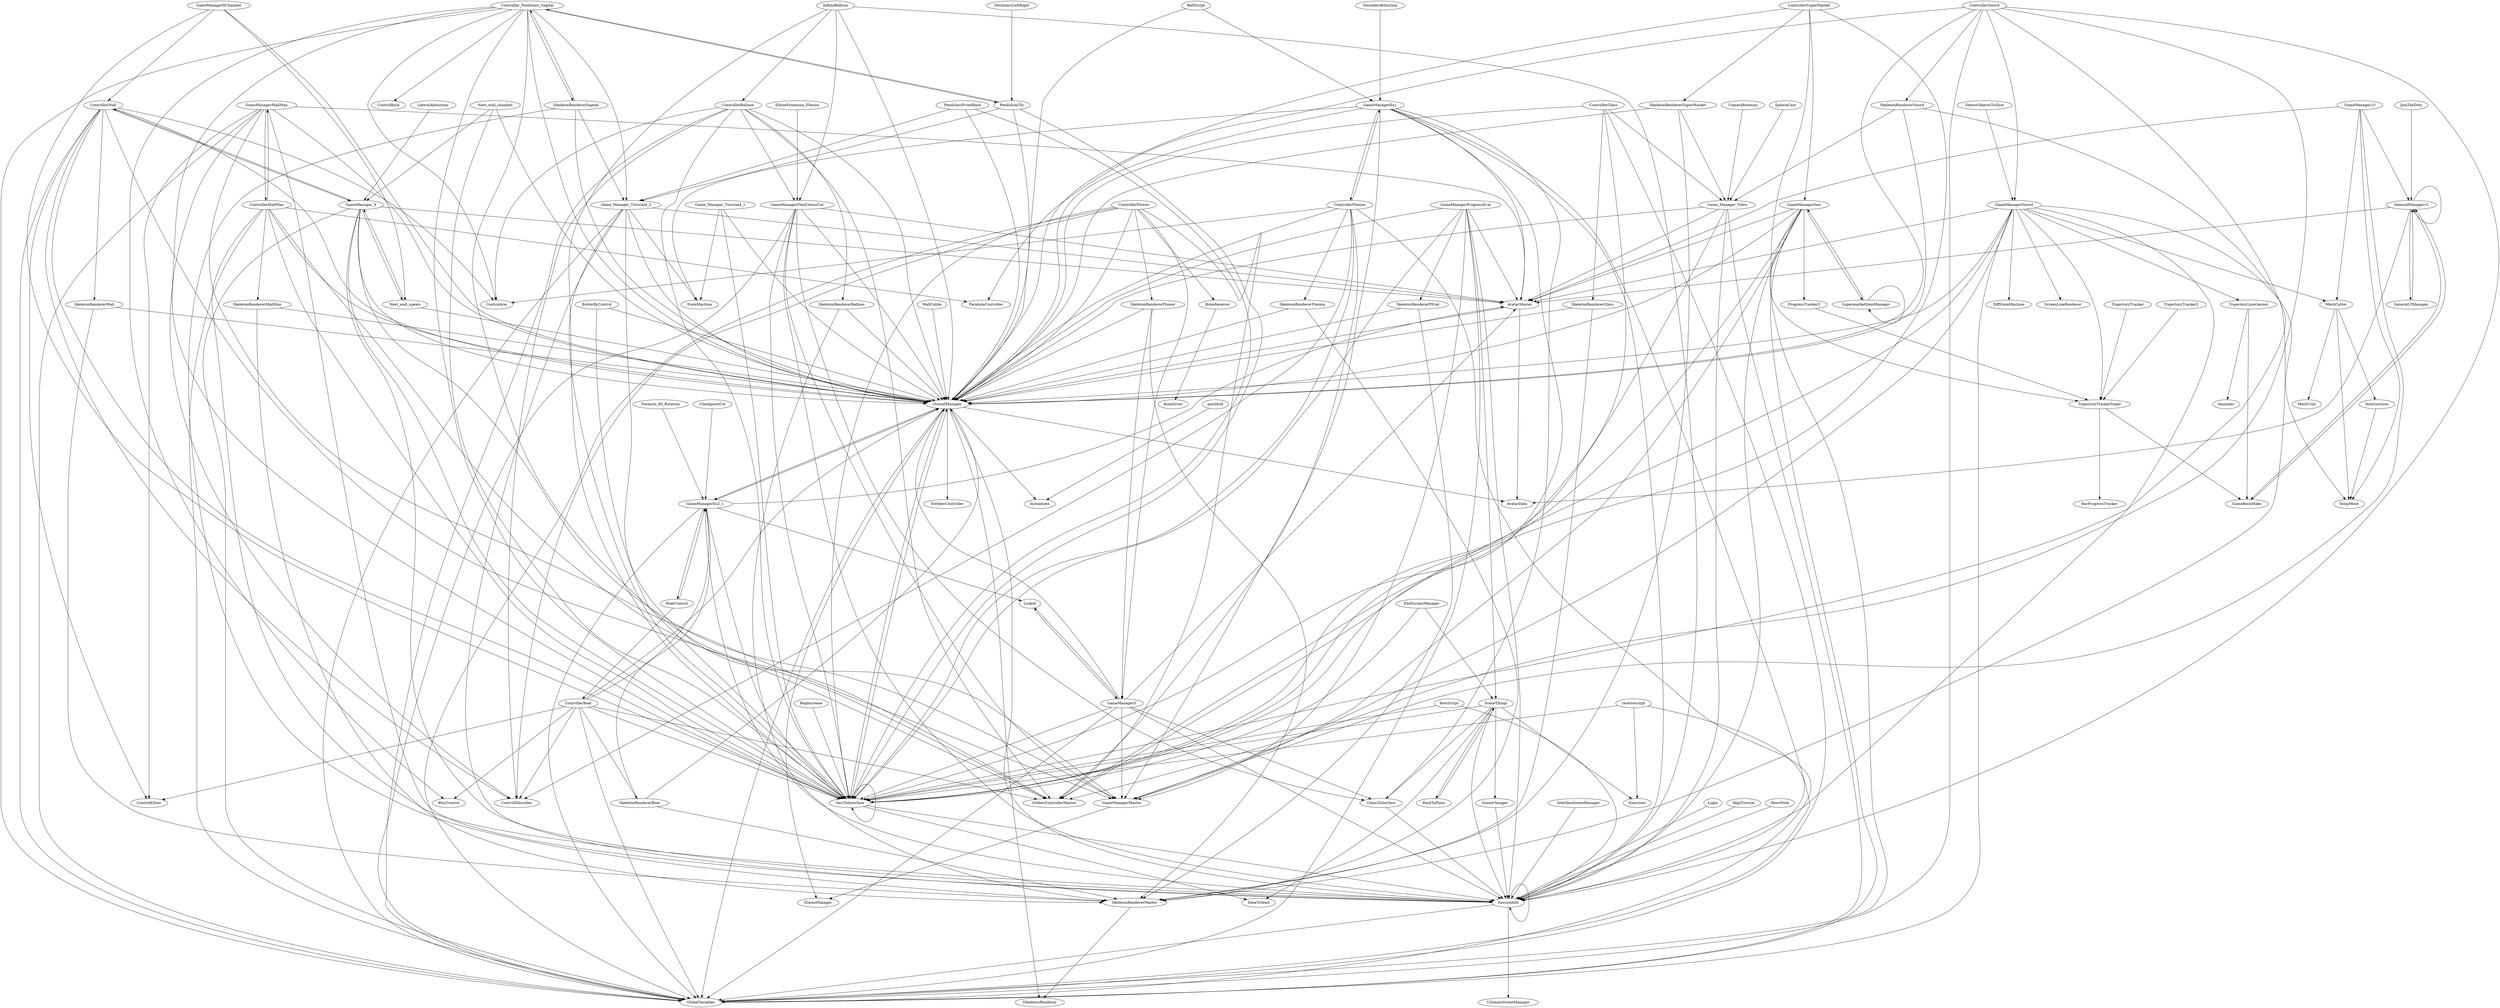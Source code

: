 digraph  {
	graph [nodesep=0.25,
		ranksep=5.0
	];
	GeneralManagerv2 -> GeneralManagerv2;
	GeneralManagerv2 -> AvatarMaster;
	GeneralManagerv2 -> AvatarData;
	GeneralManagerv2 -> GameRecnMake;
	GeneralManagerv2 -> GeneralUIManager;
	GameManagerMailMan -> VarsToInterface;
	GameManagerMailMan -> SessionInfo;
	GameManagerMailMan -> ControllerMailMan;
	GameManagerMailMan -> AvatarMaster;
	GameManagerMailMan -> GameManagerMaster;
	GameManagerMailMan -> ControlElbow;
	GameManagerMailMan -> GlobalVariables;
	GameManagerMailMan -> OverallManager;
	InterfaceSceneManager -> SessionInfo;
	paintball -> Instantiate;
	GameManagerEx2_1 -> VarsToInterface;
	GameManagerEx2_1 -> SessionInfo;
	GameManagerEx2_1 -> AvatarMaster;
	GameManagerEx2_1 -> GlobalVariables;
	GameManagerEx2_1 -> LookAt;
	GameManagerEx2_1 -> BoatControl;
	GameManagerEx2_1 -> OverallManager;
	VarsToInterface -> VarsToInterface;
	VarsToInterface -> SessionInfo;
	VarsToInterface -> OverallManager;
	VarsToInterface -> DataToSend;
	MeshCutter -> TempMesh;
	MeshCutter -> Intersections;
	MeshCutter -> MeshUtils;
	SessionInfo -> SessionInfo;
	SessionInfo -> UltimateSceneManager;
	SessionInfo -> GlobalVariables;
	ControllerGlass -> SkeletonRendererGlass;
	ControllerGlass -> GlobalVariables;
	ControllerGlass -> Game_Manager_Vidro;
	ControllerGlass -> OverallManager;
	ControllerGlass -> OrbbecControllerMaster;
	BoneReceiver -> BoneGiver;
	ControllerMailMan -> GameManagerMailMan;
	ControllerMailMan -> VarsToInterface;
	ControllerMailMan -> SessionInfo;
	ControllerMailMan -> SkeletonRendererMailMan;
	ControllerMailMan -> ParabolaController;
	ControllerMailMan -> GlobalVariables;
	ControllerMailMan -> OverallManager;
	ControllerMailMan -> OrbbecControllerMaster;
	Game_Manager_Tutorial4_2 -> VarsToInterface;
	Game_Manager_Tutorial4_2 -> SessionInfo;
	Game_Manager_Tutorial4_2 -> AvatarMaster;
	Game_Manager_Tutorial4_2 -> GameManagerMaster;
	Game_Manager_Tutorial4_2 -> StateMachine;
	Game_Manager_Tutorial4_2 -> GlobalVariables;
	Game_Manager_Tutorial4_2 -> OverallManager;
	CameraRotation -> Game_Manager_Vidro;
	SkeletonRendererMailMan -> OverallManager;
	SkeletonRendererMailMan -> SkeletonRendererMaster;
	Game_Manager_Tutorial4_1 -> VarsToInterface;
	Game_Manager_Tutorial4_1 -> StateMachine;
	Game_Manager_Tutorial4_1 -> OverallManager;
	Forearm_90_Rotation -> GameManagerEx2_1;
	ControllerWall -> ControlArm;
	ControllerWall -> VarsToInterface;
	ControllerWall -> ControlElbow;
	ControllerWall -> SkeletonRendererWall;
	ControllerWall -> GlobalVariables;
	ControllerWall -> GameManager_9;
	ControllerWall -> ControllShoulder;
	ControllerWall -> OverallManager;
	ControllerWall -> OrbbecControllerMaster;
	AvatarMaster -> AvatarData;
	AvatarMaster -> OverallManager;
	ButterflyControl -> VarsToInterface;
	ButterflyControl -> OverallManager;
	SkeletonRendererFlexion -> OverallManager;
	SkeletonRendererFlexion -> SkeletonRendererMaster;
	Login -> SessionInfo;
	GameManager9Chambel -> VarsToInterface;
	GameManager9Chambel -> ControllerWall;
	GameManager9Chambel -> OverallManager;
	GameManager9Chambel -> Next_wall_spawn;
	TrajectoryLineGenner -> GameRecnMake;
	TrajectoryLineGenner -> Animater;
	RestScript -> VarsToInterface;
	RestScript -> SessionInfo;
	SkeletonRendererGlass -> OverallManager;
	SkeletonRendererGlass -> SkeletonRendererMaster;
	CheckpointCol -> GameManagerEx2_1;
	Next_wall_chambel -> VarsToInterface;
	Next_wall_chambel -> GameManager_9;
	Next_wall_chambel -> OverallManager;
	EndScreenManager -> VarsToInterface;
	EndScreenManager -> SceneThings;
	BallScript -> GameManagerEx1;
	BallScript -> OverallManager;
	PendularsFrontBack -> VarsToInterface;
	PendularsFrontBack -> Game_Manager_Tutorial4_2;
	PendularsFrontBack -> OverallManager;
	SupermarketItemManager -> SupermarketItemManager;
	SupermarketItemManager -> GameManagerSaw;
	SkipTutorial -> SessionInfo;
	PendularsLeftRight -> PendulumTilt;
	Controller_Pendulars_Sagital -> ControlArm;
	Controller_Pendulars_Sagital -> VarsToInterface;
	Controller_Pendulars_Sagital -> Game_Manager_Tutorial4_2;
	Controller_Pendulars_Sagital -> PendulumTilt;
	Controller_Pendulars_Sagital -> SkeletonRendererSagital;
	Controller_Pendulars_Sagital -> ControlBack;
	Controller_Pendulars_Sagital -> BlurControl;
	Controller_Pendulars_Sagital -> GlobalVariables;
	Controller_Pendulars_Sagital -> ControllShoulder;
	Controller_Pendulars_Sagital -> OverallManager;
	Controller_Pendulars_Sagital -> OrbbecControllerMaster;
	GameManagerMaster -> IGameManager;
	ProgressTracker3 -> TrajectoryTrackerSuper;
	PendulumTilt -> VarsToInterface;
	PendulumTilt -> Game_Manager_Tutorial4_2;
	PendulumTilt -> Controller_Pendulars_Sagital;
	PendulumTilt -> OverallManager;
	SkeletonRendererSagital -> Game_Manager_Tutorial4_2;
	SkeletonRendererSagital -> Controller_Pendulars_Sagital;
	SkeletonRendererSagital -> OverallManager;
	SkeletonRendererSagital -> SkeletonRendererMaster;
	WallColide -> OverallManager;
	TrajectoryTrackerSuper -> GameRecnMake;
	TrajectoryTrackerSuper -> BarProgressTracker;
	SkeletonRendererPEval -> OverallManager;
	SkeletonRendererPEval -> SkeletonRendererMaster;
	SceneThings -> VarsToInterface;
	SceneThings -> SessionInfo;
	SceneThings -> Coms2Interface;
	SceneThings -> DataToSend;
	SceneThings -> SceneChanger;
	SceneThings -> BackToPlans;
	SceneThings -> Exercises;
	GameManagerSaw -> VarsToInterface;
	GameManagerSaw -> SessionInfo;
	GameManagerSaw -> AvatarMaster;
	GameManagerSaw -> SupermarketItemManager;
	GameManagerSaw -> GameManagerMaster;
	GameManagerSaw -> ProgressTracker3;
	GameManagerSaw -> TrajectoryTrackerSuper;
	GameManagerSaw -> GlobalVariables;
	GameManagerSaw -> OverallManager;
	SkeletonRendererFlower -> GameManager5;
	SkeletonRendererFlower -> OverallManager;
	SkeletonRendererFlower -> SkeletonRendererMaster;
	GameManagerSword -> VarsToInterface;
	GameManagerSword -> MeshCutter;
	GameManagerSword -> SessionInfo;
	GameManagerSword -> AvatarMaster;
	GameManagerSword -> DiffStateMachine;
	GameManagerSword -> TrajectoryLineGenner;
	GameManagerSword -> GameManagerMaster;
	GameManagerSword -> TempMesh;
	GameManagerSword -> TrajectoryTrackerSuper;
	GameManagerSword -> ScreenLineRenderer;
	GameManagerSword -> GlobalVariables;
	GameManagerSword -> OverallManager;
	GameManagerEx1 -> VarsToInterface;
	GameManagerEx1 -> SessionInfo;
	GameManagerEx1 -> AvatarMaster;
	GameManagerEx1 -> GameManagerMaster;
	GameManagerEx1 -> StateMachine;
	GameManagerEx1 -> ControllerFlexion;
	GameManagerEx1 -> GlobalVariables;
	GameManagerEx1 -> Coms2Interface;
	GameManagerEx1 -> OverallManager;
	RepIncrease -> VarsToInterface;
	SkeletonRendererWall -> OverallManager;
	SkeletonRendererWall -> SkeletonRendererMaster;
	SkeletonRendererBoat -> GameManagerEx2_1;
	SkeletonRendererBoat -> OverallManager;
	SkeletonRendererBoat -> SkeletonRendererMaster;
	ControllerFlexion -> ControlArm;
	ControllerFlexion -> VarsToInterface;
	ControllerFlexion -> SkeletonRendererFlexion;
	ControllerFlexion -> GameManagerEx1;
	ControllerFlexion -> GlobalVariables;
	ControllerFlexion -> ControllShoulder;
	ControllerFlexion -> OverallManager;
	ControllerFlexion -> OrbbecControllerMaster;
	ControllerSword -> VarsToInterface;
	ControllerSword -> SessionInfo;
	ControllerSword -> ParabolaController;
	ControllerSword -> GameManagerSword;
	ControllerSword -> GlobalVariables;
	ControllerSword -> OverallManager;
	ControllerSword -> SkeletonRendererSword;
	ControllerSword -> OrbbecControllerMaster;
	GameManagerFlexExtensCot -> VarsToInterface;
	GameManagerFlexExtensCot -> SessionInfo;
	GameManagerFlexExtensCot -> AvatarMaster;
	GameManagerFlexExtensCot -> GameManagerMaster;
	GameManagerFlexExtensCot -> GlobalVariables;
	GameManagerFlexExtensCot -> Coms2Interface;
	GameManagerFlexExtensCot -> OverallManager;
	SkeletonRendererBalloon -> OverallManager;
	SkeletonRendererBalloon -> SkeletonRendererMaster;
	GameManager5 -> VarsToInterface;
	GameManager5 -> SessionInfo;
	GameManager5 -> AvatarMaster;
	GameManager5 -> GameManagerMaster;
	GameManager5 -> GlobalVariables;
	GameManager5 -> LookAt;
	GameManager5 -> Coms2Interface;
	GameManager5 -> OverallManager;
	DetectObjectsToSlice -> GameManagerSword;
	LateralAbduction -> GameManager_9;
	ControllerBoat -> GameManagerEx2_1;
	ControllerBoat -> VarsToInterface;
	ControllerBoat -> ControlElbow;
	ControllerBoat -> SkeletonRendererBoat;
	ControllerBoat -> BlurControl;
	ControllerBoat -> GlobalVariables;
	ControllerBoat -> ControllShoulder;
	ControllerBoat -> OverallManager;
	ControllerBoat -> OrbbecControllerMaster;
	ShowNote -> SessionInfo;
	GameManager_9 -> VarsToInterface;
	GameManager_9 -> SessionInfo;
	GameManager_9 -> ControllerWall;
	GameManager_9 -> AvatarMaster;
	GameManager_9 -> GameManagerMaster;
	GameManager_9 -> GlobalVariables;
	GameManager_9 -> OverallManager;
	GameManager_9 -> Next_wall_spawn;
	Game_Manager_Vidro -> VarsToInterface;
	Game_Manager_Vidro -> SessionInfo;
	Game_Manager_Vidro -> AvatarMaster;
	Game_Manager_Vidro -> GlobalVariables;
	Game_Manager_Vidro -> OverallManager;
	SkeletonRendererSuperMarket -> Game_Manager_Vidro;
	SkeletonRendererSuperMarket -> OverallManager;
	SkeletonRendererSuperMarket -> SkeletonRendererMaster;
	LookAt -> GameManager5;
	ElbowExtension_Flexion -> GameManagerFlexExtensCot;
	ShoulderAbduction -> GameManagerEx1;
	receivescript -> VarsToInterface;
	receivescript -> SessionInfo;
	receivescript -> Exercises;
	BoatControl -> GameManagerEx2_1;
	BoatControl -> ControllerBoat;
	ControllerSuperMarket -> GameManagerSaw;
	ControllerSuperMarket -> GlobalVariables;
	ControllerSuperMarket -> SkeletonRendererSuperMarket;
	ControllerSuperMarket -> OverallManager;
	ControllerSuperMarket -> OrbbecControllerMaster;
	Coms2Interface -> SessionInfo;
	GameManagerProgressEval -> VarsToInterface;
	GameManagerProgressEval -> SessionInfo;
	GameManagerProgressEval -> AvatarMaster;
	GameManagerProgressEval -> GameManagerMaster;
	GameManagerProgressEval -> SkeletonRendererPEval;
	GameManagerProgressEval -> SceneThings;
	GameManagerProgressEval -> GlobalVariables;
	GameManagerProgressEval -> OverallManager;
	OverallManager -> GameManagerEx2_1;
	OverallManager -> VarsToInterface;
	OverallManager -> SessionInfo;
	OverallManager -> Instantiate;
	OverallManager -> AvatarData;
	OverallManager -> IOrbbecController;
	OverallManager -> IGameManager;
	OverallManager -> GlobalVariables;
	OverallManager -> ISkeletonRenderer;
	ControllerFlower -> VarsToInterface;
	ControllerFlower -> BoneReceiver;
	ControllerFlower -> SkeletonRendererFlower;
	ControllerFlower -> GlobalVariables;
	ControllerFlower -> GameManager5;
	ControllerFlower -> ControllShoulder;
	ControllerFlower -> OverallManager;
	ControllerFlower -> OrbbecControllerMaster;
	SphereCast -> Game_Manager_Vidro;
	Next_wall_spawn -> GameManager_9;
	Next_wall_spawn -> OverallManager;
	InflateBalloon -> VarsToInterface;
	InflateBalloon -> SessionInfo;
	InflateBalloon -> GameManagerFlexExtensCot;
	InflateBalloon -> OverallManager;
	InflateBalloon -> ControllerBalloon;
	ControllerBalloon -> ControlArm;
	ControllerBalloon -> VarsToInterface;
	ControllerBalloon -> GameManagerFlexExtensCot;
	ControllerBalloon -> SkeletonRendererBalloon;
	ControllerBalloon -> GlobalVariables;
	ControllerBalloon -> ControllShoulder;
	ControllerBalloon -> OverallManager;
	ControllerBalloon -> OrbbecControllerMaster;
	SkeletonRendererMaster -> ISkeletonRenderer;
	SkeletonRendererSword -> Game_Manager_Vidro;
	SkeletonRendererSword -> OverallManager;
	SkeletonRendererSword -> SkeletonRendererMaster;
	SceneChanger -> SessionInfo;
	GameManager10 -> GeneralManagerv2;
	GameManager10 -> MeshCutter;
	GameManager10 -> AvatarMaster;
	GameManager10 -> GameManagerMaster;
	GameManager10 -> TempMesh;
	GameRecnMake -> GeneralManagerv2;
	GeneralUIManager -> GeneralManagerv2;
	Intersections -> TempMesh;
	BackToPlans -> SceneThings;
	JoinTheDots -> GeneralManagerv2;
	TrajectoryTracker -> TrajectoryTrackerSuper;
	TrajectoryTracker2 -> TrajectoryTrackerSuper;
}
